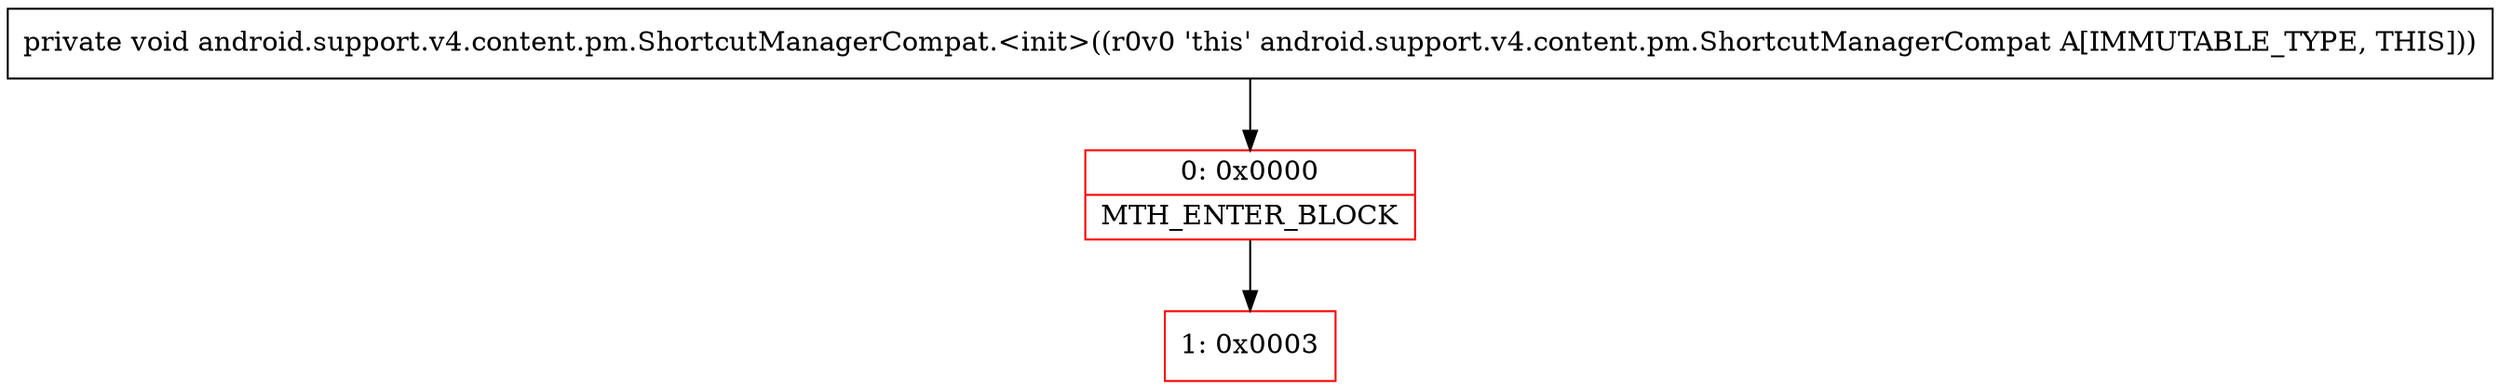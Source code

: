 digraph "CFG forandroid.support.v4.content.pm.ShortcutManagerCompat.\<init\>()V" {
subgraph cluster_Region_1347761779 {
label = "R(0)";
node [shape=record,color=blue];
}
Node_0 [shape=record,color=red,label="{0\:\ 0x0000|MTH_ENTER_BLOCK\l}"];
Node_1 [shape=record,color=red,label="{1\:\ 0x0003}"];
MethodNode[shape=record,label="{private void android.support.v4.content.pm.ShortcutManagerCompat.\<init\>((r0v0 'this' android.support.v4.content.pm.ShortcutManagerCompat A[IMMUTABLE_TYPE, THIS])) }"];
MethodNode -> Node_0;
Node_0 -> Node_1;
}


